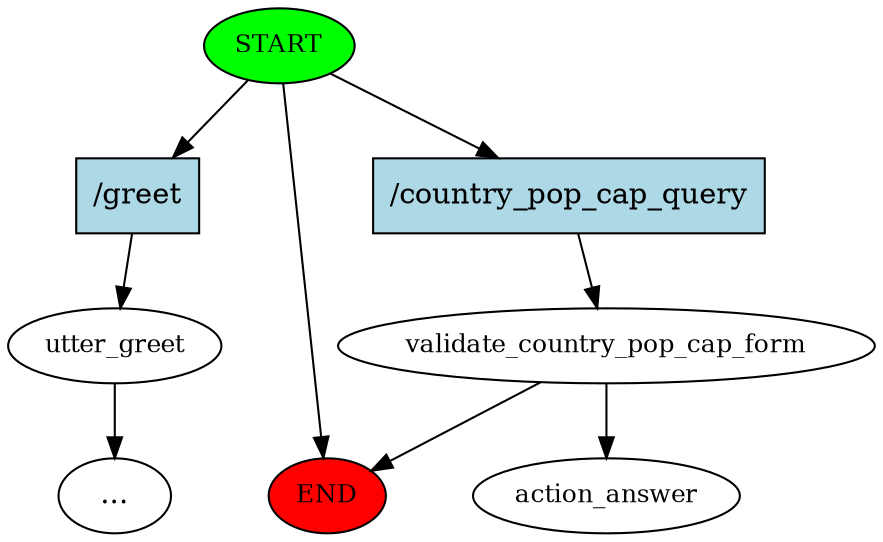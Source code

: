 digraph  {
0 [class="start active", fillcolor=green, fontsize=12, label=START, style=filled];
"-1" [class=end, fillcolor=red, fontsize=12, label=END, style=filled];
1 [class="", fontsize=12, label=utter_greet];
"-3" [class=ellipsis, label="..."];
2 [class=active, fontsize=12, label=validate_country_pop_cap_form];
5 [class="dashed active", fontsize=12, label=action_answer];
6 [class=intent, fillcolor=lightblue, label="/greet", shape=rect, style=filled];
7 [class="intent active", fillcolor=lightblue, label="/country_pop_cap_query", shape=rect, style=filled];
0 -> "-1"  [class="", key=NONE, label=""];
0 -> 6  [class="", key=0];
0 -> 7  [class=active, key=0];
1 -> "-3"  [class="", key=NONE, label=""];
2 -> "-1"  [class="", key=NONE, label=""];
2 -> 5  [class=active, key=NONE, label=""];
6 -> 1  [class="", key=0];
7 -> 2  [class=active, key=0];
}
